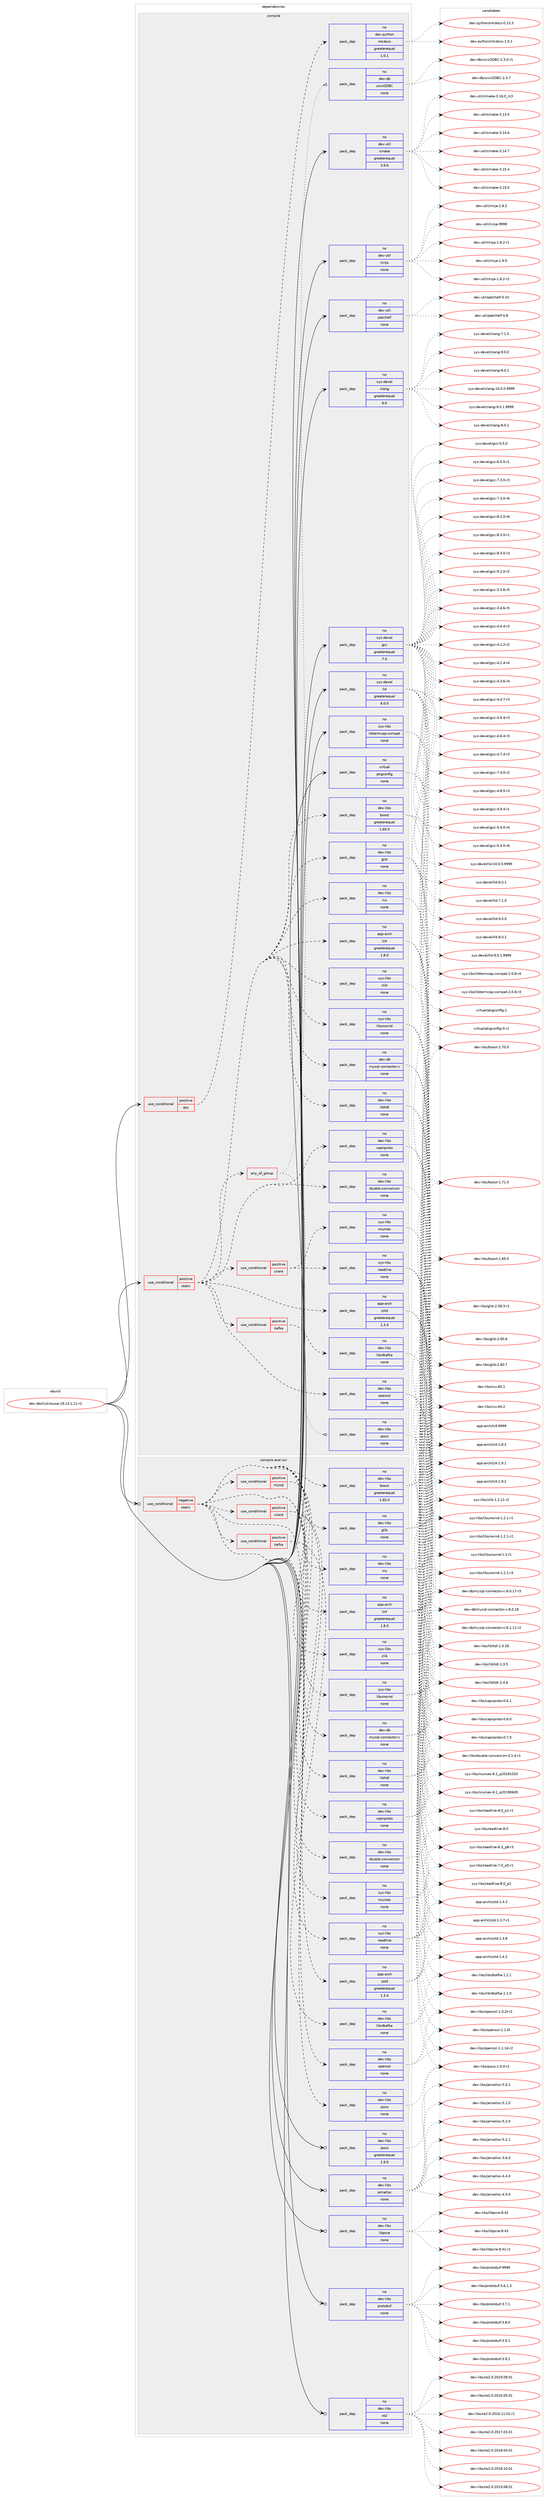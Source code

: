digraph prolog {

# *************
# Graph options
# *************

newrank=true;
concentrate=true;
compound=true;
graph [rankdir=LR,fontname=Helvetica,fontsize=10,ranksep=1.5];#, ranksep=2.5, nodesep=0.2];
edge  [arrowhead=vee];
node  [fontname=Helvetica,fontsize=10];

# **********
# The ebuild
# **********

subgraph cluster_leftcol {
color=gray;
rank=same;
label=<<i>ebuild</i>>;
id [label="dev-db/clickhouse-19.13.1.11-r2", color=red, width=4, href="../dev-db/clickhouse-19.13.1.11-r2.svg"];
}

# ****************
# The dependencies
# ****************

subgraph cluster_midcol {
color=gray;
label=<<i>dependencies</i>>;
subgraph cluster_compile {
fillcolor="#eeeeee";
style=filled;
label=<<i>compile</i>>;
subgraph cond122497 {
dependency517703 [label=<<TABLE BORDER="0" CELLBORDER="1" CELLSPACING="0" CELLPADDING="4"><TR><TD ROWSPAN="3" CELLPADDING="10">use_conditional</TD></TR><TR><TD>positive</TD></TR><TR><TD>doc</TD></TR></TABLE>>, shape=none, color=red];
subgraph pack385606 {
dependency517704 [label=<<TABLE BORDER="0" CELLBORDER="1" CELLSPACING="0" CELLPADDING="4" WIDTH="220"><TR><TD ROWSPAN="6" CELLPADDING="30">pack_dep</TD></TR><TR><TD WIDTH="110">no</TD></TR><TR><TD>dev-python</TD></TR><TR><TD>mkdocs</TD></TR><TR><TD>greaterequal</TD></TR><TR><TD>1.0.1</TD></TR></TABLE>>, shape=none, color=blue];
}
dependency517703:e -> dependency517704:w [weight=20,style="dashed",arrowhead="vee"];
}
id:e -> dependency517703:w [weight=20,style="solid",arrowhead="vee"];
subgraph cond122498 {
dependency517705 [label=<<TABLE BORDER="0" CELLBORDER="1" CELLSPACING="0" CELLPADDING="4"><TR><TD ROWSPAN="3" CELLPADDING="10">use_conditional</TD></TR><TR><TD>positive</TD></TR><TR><TD>static</TD></TR></TABLE>>, shape=none, color=red];
subgraph pack385607 {
dependency517706 [label=<<TABLE BORDER="0" CELLBORDER="1" CELLSPACING="0" CELLPADDING="4" WIDTH="220"><TR><TD ROWSPAN="6" CELLPADDING="30">pack_dep</TD></TR><TR><TD WIDTH="110">no</TD></TR><TR><TD>app-arch</TD></TR><TR><TD>lz4</TD></TR><TR><TD>greaterequal</TD></TR><TR><TD>1.8.0</TD></TR></TABLE>>, shape=none, color=blue];
}
dependency517705:e -> dependency517706:w [weight=20,style="dashed",arrowhead="vee"];
subgraph pack385608 {
dependency517707 [label=<<TABLE BORDER="0" CELLBORDER="1" CELLSPACING="0" CELLPADDING="4" WIDTH="220"><TR><TD ROWSPAN="6" CELLPADDING="30">pack_dep</TD></TR><TR><TD WIDTH="110">no</TD></TR><TR><TD>app-arch</TD></TR><TR><TD>zstd</TD></TR><TR><TD>greaterequal</TD></TR><TR><TD>1.3.4</TD></TR></TABLE>>, shape=none, color=blue];
}
dependency517705:e -> dependency517707:w [weight=20,style="dashed",arrowhead="vee"];
subgraph cond122499 {
dependency517708 [label=<<TABLE BORDER="0" CELLBORDER="1" CELLSPACING="0" CELLPADDING="4"><TR><TD ROWSPAN="3" CELLPADDING="10">use_conditional</TD></TR><TR><TD>positive</TD></TR><TR><TD>client</TD></TR></TABLE>>, shape=none, color=red];
subgraph pack385609 {
dependency517709 [label=<<TABLE BORDER="0" CELLBORDER="1" CELLSPACING="0" CELLPADDING="4" WIDTH="220"><TR><TD ROWSPAN="6" CELLPADDING="30">pack_dep</TD></TR><TR><TD WIDTH="110">no</TD></TR><TR><TD>sys-libs</TD></TR><TR><TD>ncurses</TD></TR><TR><TD>none</TD></TR><TR><TD></TD></TR></TABLE>>, shape=none, color=blue];
}
dependency517708:e -> dependency517709:w [weight=20,style="dashed",arrowhead="vee"];
subgraph pack385610 {
dependency517710 [label=<<TABLE BORDER="0" CELLBORDER="1" CELLSPACING="0" CELLPADDING="4" WIDTH="220"><TR><TD ROWSPAN="6" CELLPADDING="30">pack_dep</TD></TR><TR><TD WIDTH="110">no</TD></TR><TR><TD>sys-libs</TD></TR><TR><TD>readline</TD></TR><TR><TD>none</TD></TR><TR><TD></TD></TR></TABLE>>, shape=none, color=blue];
}
dependency517708:e -> dependency517710:w [weight=20,style="dashed",arrowhead="vee"];
}
dependency517705:e -> dependency517708:w [weight=20,style="dashed",arrowhead="vee"];
subgraph pack385611 {
dependency517711 [label=<<TABLE BORDER="0" CELLBORDER="1" CELLSPACING="0" CELLPADDING="4" WIDTH="220"><TR><TD ROWSPAN="6" CELLPADDING="30">pack_dep</TD></TR><TR><TD WIDTH="110">no</TD></TR><TR><TD>dev-libs</TD></TR><TR><TD>double-conversion</TD></TR><TR><TD>none</TD></TR><TR><TD></TD></TR></TABLE>>, shape=none, color=blue];
}
dependency517705:e -> dependency517711:w [weight=20,style="dashed",arrowhead="vee"];
subgraph pack385612 {
dependency517712 [label=<<TABLE BORDER="0" CELLBORDER="1" CELLSPACING="0" CELLPADDING="4" WIDTH="220"><TR><TD ROWSPAN="6" CELLPADDING="30">pack_dep</TD></TR><TR><TD WIDTH="110">no</TD></TR><TR><TD>dev-libs</TD></TR><TR><TD>capnproto</TD></TR><TR><TD>none</TD></TR><TR><TD></TD></TR></TABLE>>, shape=none, color=blue];
}
dependency517705:e -> dependency517712:w [weight=20,style="dashed",arrowhead="vee"];
subgraph pack385613 {
dependency517713 [label=<<TABLE BORDER="0" CELLBORDER="1" CELLSPACING="0" CELLPADDING="4" WIDTH="220"><TR><TD ROWSPAN="6" CELLPADDING="30">pack_dep</TD></TR><TR><TD WIDTH="110">no</TD></TR><TR><TD>dev-libs</TD></TR><TR><TD>libltdl</TD></TR><TR><TD>none</TD></TR><TR><TD></TD></TR></TABLE>>, shape=none, color=blue];
}
dependency517705:e -> dependency517713:w [weight=20,style="dashed",arrowhead="vee"];
subgraph pack385614 {
dependency517714 [label=<<TABLE BORDER="0" CELLBORDER="1" CELLSPACING="0" CELLPADDING="4" WIDTH="220"><TR><TD ROWSPAN="6" CELLPADDING="30">pack_dep</TD></TR><TR><TD WIDTH="110">no</TD></TR><TR><TD>sys-libs</TD></TR><TR><TD>libunwind</TD></TR><TR><TD>none</TD></TR><TR><TD></TD></TR></TABLE>>, shape=none, color=blue];
}
dependency517705:e -> dependency517714:w [weight=20,style="dashed",arrowhead="vee"];
subgraph pack385615 {
dependency517715 [label=<<TABLE BORDER="0" CELLBORDER="1" CELLSPACING="0" CELLPADDING="4" WIDTH="220"><TR><TD ROWSPAN="6" CELLPADDING="30">pack_dep</TD></TR><TR><TD WIDTH="110">no</TD></TR><TR><TD>sys-libs</TD></TR><TR><TD>zlib</TD></TR><TR><TD>none</TD></TR><TR><TD></TD></TR></TABLE>>, shape=none, color=blue];
}
dependency517705:e -> dependency517715:w [weight=20,style="dashed",arrowhead="vee"];
subgraph any9272 {
dependency517716 [label=<<TABLE BORDER="0" CELLBORDER="1" CELLSPACING="0" CELLPADDING="4"><TR><TD CELLPADDING="10">any_of_group</TD></TR></TABLE>>, shape=none, color=red];subgraph pack385616 {
dependency517717 [label=<<TABLE BORDER="0" CELLBORDER="1" CELLSPACING="0" CELLPADDING="4" WIDTH="220"><TR><TD ROWSPAN="6" CELLPADDING="30">pack_dep</TD></TR><TR><TD WIDTH="110">no</TD></TR><TR><TD>dev-db</TD></TR><TR><TD>unixODBC</TD></TR><TR><TD>none</TD></TR><TR><TD></TD></TR></TABLE>>, shape=none, color=blue];
}
dependency517716:e -> dependency517717:w [weight=20,style="dotted",arrowhead="oinv"];
subgraph pack385617 {
dependency517718 [label=<<TABLE BORDER="0" CELLBORDER="1" CELLSPACING="0" CELLPADDING="4" WIDTH="220"><TR><TD ROWSPAN="6" CELLPADDING="30">pack_dep</TD></TR><TR><TD WIDTH="110">no</TD></TR><TR><TD>dev-libs</TD></TR><TR><TD>poco</TD></TR><TR><TD>none</TD></TR><TR><TD></TD></TR></TABLE>>, shape=none, color=blue];
}
dependency517716:e -> dependency517718:w [weight=20,style="dotted",arrowhead="oinv"];
}
dependency517705:e -> dependency517716:w [weight=20,style="dashed",arrowhead="vee"];
subgraph pack385618 {
dependency517719 [label=<<TABLE BORDER="0" CELLBORDER="1" CELLSPACING="0" CELLPADDING="4" WIDTH="220"><TR><TD ROWSPAN="6" CELLPADDING="30">pack_dep</TD></TR><TR><TD WIDTH="110">no</TD></TR><TR><TD>dev-libs</TD></TR><TR><TD>icu</TD></TR><TR><TD>none</TD></TR><TR><TD></TD></TR></TABLE>>, shape=none, color=blue];
}
dependency517705:e -> dependency517719:w [weight=20,style="dashed",arrowhead="vee"];
subgraph pack385619 {
dependency517720 [label=<<TABLE BORDER="0" CELLBORDER="1" CELLSPACING="0" CELLPADDING="4" WIDTH="220"><TR><TD ROWSPAN="6" CELLPADDING="30">pack_dep</TD></TR><TR><TD WIDTH="110">no</TD></TR><TR><TD>dev-libs</TD></TR><TR><TD>glib</TD></TR><TR><TD>none</TD></TR><TR><TD></TD></TR></TABLE>>, shape=none, color=blue];
}
dependency517705:e -> dependency517720:w [weight=20,style="dashed",arrowhead="vee"];
subgraph pack385620 {
dependency517721 [label=<<TABLE BORDER="0" CELLBORDER="1" CELLSPACING="0" CELLPADDING="4" WIDTH="220"><TR><TD ROWSPAN="6" CELLPADDING="30">pack_dep</TD></TR><TR><TD WIDTH="110">no</TD></TR><TR><TD>dev-libs</TD></TR><TR><TD>boost</TD></TR><TR><TD>greaterequal</TD></TR><TR><TD>1.65.0</TD></TR></TABLE>>, shape=none, color=blue];
}
dependency517705:e -> dependency517721:w [weight=20,style="dashed",arrowhead="vee"];
subgraph pack385621 {
dependency517722 [label=<<TABLE BORDER="0" CELLBORDER="1" CELLSPACING="0" CELLPADDING="4" WIDTH="220"><TR><TD ROWSPAN="6" CELLPADDING="30">pack_dep</TD></TR><TR><TD WIDTH="110">no</TD></TR><TR><TD>dev-libs</TD></TR><TR><TD>openssl</TD></TR><TR><TD>none</TD></TR><TR><TD></TD></TR></TABLE>>, shape=none, color=blue];
}
dependency517705:e -> dependency517722:w [weight=20,style="dashed",arrowhead="vee"];
subgraph pack385622 {
dependency517723 [label=<<TABLE BORDER="0" CELLBORDER="1" CELLSPACING="0" CELLPADDING="4" WIDTH="220"><TR><TD ROWSPAN="6" CELLPADDING="30">pack_dep</TD></TR><TR><TD WIDTH="110">no</TD></TR><TR><TD>dev-db</TD></TR><TR><TD>mysql-connector-c</TD></TR><TR><TD>none</TD></TR><TR><TD></TD></TR></TABLE>>, shape=none, color=blue];
}
dependency517705:e -> dependency517723:w [weight=20,style="dashed",arrowhead="vee"];
subgraph cond122500 {
dependency517724 [label=<<TABLE BORDER="0" CELLBORDER="1" CELLSPACING="0" CELLPADDING="4"><TR><TD ROWSPAN="3" CELLPADDING="10">use_conditional</TD></TR><TR><TD>positive</TD></TR><TR><TD>kafka</TD></TR></TABLE>>, shape=none, color=red];
subgraph pack385623 {
dependency517725 [label=<<TABLE BORDER="0" CELLBORDER="1" CELLSPACING="0" CELLPADDING="4" WIDTH="220"><TR><TD ROWSPAN="6" CELLPADDING="30">pack_dep</TD></TR><TR><TD WIDTH="110">no</TD></TR><TR><TD>dev-libs</TD></TR><TR><TD>librdkafka</TD></TR><TR><TD>none</TD></TR><TR><TD></TD></TR></TABLE>>, shape=none, color=blue];
}
dependency517724:e -> dependency517725:w [weight=20,style="dashed",arrowhead="vee"];
}
dependency517705:e -> dependency517724:w [weight=20,style="dashed",arrowhead="vee"];
}
id:e -> dependency517705:w [weight=20,style="solid",arrowhead="vee"];
subgraph pack385624 {
dependency517726 [label=<<TABLE BORDER="0" CELLBORDER="1" CELLSPACING="0" CELLPADDING="4" WIDTH="220"><TR><TD ROWSPAN="6" CELLPADDING="30">pack_dep</TD></TR><TR><TD WIDTH="110">no</TD></TR><TR><TD>dev-util</TD></TR><TR><TD>cmake</TD></TR><TR><TD>greaterequal</TD></TR><TR><TD>3.9.6</TD></TR></TABLE>>, shape=none, color=blue];
}
id:e -> dependency517726:w [weight=20,style="solid",arrowhead="vee"];
subgraph pack385625 {
dependency517727 [label=<<TABLE BORDER="0" CELLBORDER="1" CELLSPACING="0" CELLPADDING="4" WIDTH="220"><TR><TD ROWSPAN="6" CELLPADDING="30">pack_dep</TD></TR><TR><TD WIDTH="110">no</TD></TR><TR><TD>dev-util</TD></TR><TR><TD>ninja</TD></TR><TR><TD>none</TD></TR><TR><TD></TD></TR></TABLE>>, shape=none, color=blue];
}
id:e -> dependency517727:w [weight=20,style="solid",arrowhead="vee"];
subgraph pack385626 {
dependency517728 [label=<<TABLE BORDER="0" CELLBORDER="1" CELLSPACING="0" CELLPADDING="4" WIDTH="220"><TR><TD ROWSPAN="6" CELLPADDING="30">pack_dep</TD></TR><TR><TD WIDTH="110">no</TD></TR><TR><TD>dev-util</TD></TR><TR><TD>patchelf</TD></TR><TR><TD>none</TD></TR><TR><TD></TD></TR></TABLE>>, shape=none, color=blue];
}
id:e -> dependency517728:w [weight=20,style="solid",arrowhead="vee"];
subgraph pack385627 {
dependency517729 [label=<<TABLE BORDER="0" CELLBORDER="1" CELLSPACING="0" CELLPADDING="4" WIDTH="220"><TR><TD ROWSPAN="6" CELLPADDING="30">pack_dep</TD></TR><TR><TD WIDTH="110">no</TD></TR><TR><TD>sys-devel</TD></TR><TR><TD>clang</TD></TR><TR><TD>greaterequal</TD></TR><TR><TD>6.0</TD></TR></TABLE>>, shape=none, color=blue];
}
id:e -> dependency517729:w [weight=20,style="solid",arrowhead="vee"];
subgraph pack385628 {
dependency517730 [label=<<TABLE BORDER="0" CELLBORDER="1" CELLSPACING="0" CELLPADDING="4" WIDTH="220"><TR><TD ROWSPAN="6" CELLPADDING="30">pack_dep</TD></TR><TR><TD WIDTH="110">no</TD></TR><TR><TD>sys-devel</TD></TR><TR><TD>gcc</TD></TR><TR><TD>greaterequal</TD></TR><TR><TD>7.0</TD></TR></TABLE>>, shape=none, color=blue];
}
id:e -> dependency517730:w [weight=20,style="solid",arrowhead="vee"];
subgraph pack385629 {
dependency517731 [label=<<TABLE BORDER="0" CELLBORDER="1" CELLSPACING="0" CELLPADDING="4" WIDTH="220"><TR><TD ROWSPAN="6" CELLPADDING="30">pack_dep</TD></TR><TR><TD WIDTH="110">no</TD></TR><TR><TD>sys-devel</TD></TR><TR><TD>lld</TD></TR><TR><TD>greaterequal</TD></TR><TR><TD>6.0.0</TD></TR></TABLE>>, shape=none, color=blue];
}
id:e -> dependency517731:w [weight=20,style="solid",arrowhead="vee"];
subgraph pack385630 {
dependency517732 [label=<<TABLE BORDER="0" CELLBORDER="1" CELLSPACING="0" CELLPADDING="4" WIDTH="220"><TR><TD ROWSPAN="6" CELLPADDING="30">pack_dep</TD></TR><TR><TD WIDTH="110">no</TD></TR><TR><TD>sys-libs</TD></TR><TR><TD>libtermcap-compat</TD></TR><TR><TD>none</TD></TR><TR><TD></TD></TR></TABLE>>, shape=none, color=blue];
}
id:e -> dependency517732:w [weight=20,style="solid",arrowhead="vee"];
subgraph pack385631 {
dependency517733 [label=<<TABLE BORDER="0" CELLBORDER="1" CELLSPACING="0" CELLPADDING="4" WIDTH="220"><TR><TD ROWSPAN="6" CELLPADDING="30">pack_dep</TD></TR><TR><TD WIDTH="110">no</TD></TR><TR><TD>virtual</TD></TR><TR><TD>pkgconfig</TD></TR><TR><TD>none</TD></TR><TR><TD></TD></TR></TABLE>>, shape=none, color=blue];
}
id:e -> dependency517733:w [weight=20,style="solid",arrowhead="vee"];
}
subgraph cluster_compileandrun {
fillcolor="#eeeeee";
style=filled;
label=<<i>compile and run</i>>;
subgraph cond122501 {
dependency517734 [label=<<TABLE BORDER="0" CELLBORDER="1" CELLSPACING="0" CELLPADDING="4"><TR><TD ROWSPAN="3" CELLPADDING="10">use_conditional</TD></TR><TR><TD>negative</TD></TR><TR><TD>static</TD></TR></TABLE>>, shape=none, color=red];
subgraph pack385632 {
dependency517735 [label=<<TABLE BORDER="0" CELLBORDER="1" CELLSPACING="0" CELLPADDING="4" WIDTH="220"><TR><TD ROWSPAN="6" CELLPADDING="30">pack_dep</TD></TR><TR><TD WIDTH="110">no</TD></TR><TR><TD>app-arch</TD></TR><TR><TD>lz4</TD></TR><TR><TD>greaterequal</TD></TR><TR><TD>1.8.0</TD></TR></TABLE>>, shape=none, color=blue];
}
dependency517734:e -> dependency517735:w [weight=20,style="dashed",arrowhead="vee"];
subgraph pack385633 {
dependency517736 [label=<<TABLE BORDER="0" CELLBORDER="1" CELLSPACING="0" CELLPADDING="4" WIDTH="220"><TR><TD ROWSPAN="6" CELLPADDING="30">pack_dep</TD></TR><TR><TD WIDTH="110">no</TD></TR><TR><TD>app-arch</TD></TR><TR><TD>zstd</TD></TR><TR><TD>greaterequal</TD></TR><TR><TD>1.3.4</TD></TR></TABLE>>, shape=none, color=blue];
}
dependency517734:e -> dependency517736:w [weight=20,style="dashed",arrowhead="vee"];
subgraph cond122502 {
dependency517737 [label=<<TABLE BORDER="0" CELLBORDER="1" CELLSPACING="0" CELLPADDING="4"><TR><TD ROWSPAN="3" CELLPADDING="10">use_conditional</TD></TR><TR><TD>positive</TD></TR><TR><TD>client</TD></TR></TABLE>>, shape=none, color=red];
subgraph pack385634 {
dependency517738 [label=<<TABLE BORDER="0" CELLBORDER="1" CELLSPACING="0" CELLPADDING="4" WIDTH="220"><TR><TD ROWSPAN="6" CELLPADDING="30">pack_dep</TD></TR><TR><TD WIDTH="110">no</TD></TR><TR><TD>sys-libs</TD></TR><TR><TD>ncurses</TD></TR><TR><TD>none</TD></TR><TR><TD></TD></TR></TABLE>>, shape=none, color=blue];
}
dependency517737:e -> dependency517738:w [weight=20,style="dashed",arrowhead="vee"];
subgraph pack385635 {
dependency517739 [label=<<TABLE BORDER="0" CELLBORDER="1" CELLSPACING="0" CELLPADDING="4" WIDTH="220"><TR><TD ROWSPAN="6" CELLPADDING="30">pack_dep</TD></TR><TR><TD WIDTH="110">no</TD></TR><TR><TD>sys-libs</TD></TR><TR><TD>readline</TD></TR><TR><TD>none</TD></TR><TR><TD></TD></TR></TABLE>>, shape=none, color=blue];
}
dependency517737:e -> dependency517739:w [weight=20,style="dashed",arrowhead="vee"];
}
dependency517734:e -> dependency517737:w [weight=20,style="dashed",arrowhead="vee"];
subgraph pack385636 {
dependency517740 [label=<<TABLE BORDER="0" CELLBORDER="1" CELLSPACING="0" CELLPADDING="4" WIDTH="220"><TR><TD ROWSPAN="6" CELLPADDING="30">pack_dep</TD></TR><TR><TD WIDTH="110">no</TD></TR><TR><TD>dev-libs</TD></TR><TR><TD>double-conversion</TD></TR><TR><TD>none</TD></TR><TR><TD></TD></TR></TABLE>>, shape=none, color=blue];
}
dependency517734:e -> dependency517740:w [weight=20,style="dashed",arrowhead="vee"];
subgraph pack385637 {
dependency517741 [label=<<TABLE BORDER="0" CELLBORDER="1" CELLSPACING="0" CELLPADDING="4" WIDTH="220"><TR><TD ROWSPAN="6" CELLPADDING="30">pack_dep</TD></TR><TR><TD WIDTH="110">no</TD></TR><TR><TD>dev-libs</TD></TR><TR><TD>capnproto</TD></TR><TR><TD>none</TD></TR><TR><TD></TD></TR></TABLE>>, shape=none, color=blue];
}
dependency517734:e -> dependency517741:w [weight=20,style="dashed",arrowhead="vee"];
subgraph pack385638 {
dependency517742 [label=<<TABLE BORDER="0" CELLBORDER="1" CELLSPACING="0" CELLPADDING="4" WIDTH="220"><TR><TD ROWSPAN="6" CELLPADDING="30">pack_dep</TD></TR><TR><TD WIDTH="110">no</TD></TR><TR><TD>dev-libs</TD></TR><TR><TD>libltdl</TD></TR><TR><TD>none</TD></TR><TR><TD></TD></TR></TABLE>>, shape=none, color=blue];
}
dependency517734:e -> dependency517742:w [weight=20,style="dashed",arrowhead="vee"];
subgraph pack385639 {
dependency517743 [label=<<TABLE BORDER="0" CELLBORDER="1" CELLSPACING="0" CELLPADDING="4" WIDTH="220"><TR><TD ROWSPAN="6" CELLPADDING="30">pack_dep</TD></TR><TR><TD WIDTH="110">no</TD></TR><TR><TD>sys-libs</TD></TR><TR><TD>libunwind</TD></TR><TR><TD>none</TD></TR><TR><TD></TD></TR></TABLE>>, shape=none, color=blue];
}
dependency517734:e -> dependency517743:w [weight=20,style="dashed",arrowhead="vee"];
subgraph pack385640 {
dependency517744 [label=<<TABLE BORDER="0" CELLBORDER="1" CELLSPACING="0" CELLPADDING="4" WIDTH="220"><TR><TD ROWSPAN="6" CELLPADDING="30">pack_dep</TD></TR><TR><TD WIDTH="110">no</TD></TR><TR><TD>sys-libs</TD></TR><TR><TD>zlib</TD></TR><TR><TD>none</TD></TR><TR><TD></TD></TR></TABLE>>, shape=none, color=blue];
}
dependency517734:e -> dependency517744:w [weight=20,style="dashed",arrowhead="vee"];
subgraph pack385641 {
dependency517745 [label=<<TABLE BORDER="0" CELLBORDER="1" CELLSPACING="0" CELLPADDING="4" WIDTH="220"><TR><TD ROWSPAN="6" CELLPADDING="30">pack_dep</TD></TR><TR><TD WIDTH="110">no</TD></TR><TR><TD>dev-libs</TD></TR><TR><TD>poco</TD></TR><TR><TD>none</TD></TR><TR><TD></TD></TR></TABLE>>, shape=none, color=blue];
}
dependency517734:e -> dependency517745:w [weight=20,style="dashed",arrowhead="vee"];
subgraph pack385642 {
dependency517746 [label=<<TABLE BORDER="0" CELLBORDER="1" CELLSPACING="0" CELLPADDING="4" WIDTH="220"><TR><TD ROWSPAN="6" CELLPADDING="30">pack_dep</TD></TR><TR><TD WIDTH="110">no</TD></TR><TR><TD>dev-libs</TD></TR><TR><TD>icu</TD></TR><TR><TD>none</TD></TR><TR><TD></TD></TR></TABLE>>, shape=none, color=blue];
}
dependency517734:e -> dependency517746:w [weight=20,style="dashed",arrowhead="vee"];
subgraph pack385643 {
dependency517747 [label=<<TABLE BORDER="0" CELLBORDER="1" CELLSPACING="0" CELLPADDING="4" WIDTH="220"><TR><TD ROWSPAN="6" CELLPADDING="30">pack_dep</TD></TR><TR><TD WIDTH="110">no</TD></TR><TR><TD>dev-libs</TD></TR><TR><TD>glib</TD></TR><TR><TD>none</TD></TR><TR><TD></TD></TR></TABLE>>, shape=none, color=blue];
}
dependency517734:e -> dependency517747:w [weight=20,style="dashed",arrowhead="vee"];
subgraph pack385644 {
dependency517748 [label=<<TABLE BORDER="0" CELLBORDER="1" CELLSPACING="0" CELLPADDING="4" WIDTH="220"><TR><TD ROWSPAN="6" CELLPADDING="30">pack_dep</TD></TR><TR><TD WIDTH="110">no</TD></TR><TR><TD>dev-libs</TD></TR><TR><TD>boost</TD></TR><TR><TD>greaterequal</TD></TR><TR><TD>1.65.0</TD></TR></TABLE>>, shape=none, color=blue];
}
dependency517734:e -> dependency517748:w [weight=20,style="dashed",arrowhead="vee"];
subgraph pack385645 {
dependency517749 [label=<<TABLE BORDER="0" CELLBORDER="1" CELLSPACING="0" CELLPADDING="4" WIDTH="220"><TR><TD ROWSPAN="6" CELLPADDING="30">pack_dep</TD></TR><TR><TD WIDTH="110">no</TD></TR><TR><TD>dev-libs</TD></TR><TR><TD>openssl</TD></TR><TR><TD>none</TD></TR><TR><TD></TD></TR></TABLE>>, shape=none, color=blue];
}
dependency517734:e -> dependency517749:w [weight=20,style="dashed",arrowhead="vee"];
subgraph cond122503 {
dependency517750 [label=<<TABLE BORDER="0" CELLBORDER="1" CELLSPACING="0" CELLPADDING="4"><TR><TD ROWSPAN="3" CELLPADDING="10">use_conditional</TD></TR><TR><TD>positive</TD></TR><TR><TD>kafka</TD></TR></TABLE>>, shape=none, color=red];
subgraph pack385646 {
dependency517751 [label=<<TABLE BORDER="0" CELLBORDER="1" CELLSPACING="0" CELLPADDING="4" WIDTH="220"><TR><TD ROWSPAN="6" CELLPADDING="30">pack_dep</TD></TR><TR><TD WIDTH="110">no</TD></TR><TR><TD>dev-libs</TD></TR><TR><TD>librdkafka</TD></TR><TR><TD>none</TD></TR><TR><TD></TD></TR></TABLE>>, shape=none, color=blue];
}
dependency517750:e -> dependency517751:w [weight=20,style="dashed",arrowhead="vee"];
}
dependency517734:e -> dependency517750:w [weight=20,style="dashed",arrowhead="vee"];
subgraph cond122504 {
dependency517752 [label=<<TABLE BORDER="0" CELLBORDER="1" CELLSPACING="0" CELLPADDING="4"><TR><TD ROWSPAN="3" CELLPADDING="10">use_conditional</TD></TR><TR><TD>positive</TD></TR><TR><TD>mysql</TD></TR></TABLE>>, shape=none, color=red];
subgraph pack385647 {
dependency517753 [label=<<TABLE BORDER="0" CELLBORDER="1" CELLSPACING="0" CELLPADDING="4" WIDTH="220"><TR><TD ROWSPAN="6" CELLPADDING="30">pack_dep</TD></TR><TR><TD WIDTH="110">no</TD></TR><TR><TD>dev-db</TD></TR><TR><TD>mysql-connector-c</TD></TR><TR><TD>none</TD></TR><TR><TD></TD></TR></TABLE>>, shape=none, color=blue];
}
dependency517752:e -> dependency517753:w [weight=20,style="dashed",arrowhead="vee"];
}
dependency517734:e -> dependency517752:w [weight=20,style="dashed",arrowhead="vee"];
}
id:e -> dependency517734:w [weight=20,style="solid",arrowhead="odotvee"];
subgraph pack385648 {
dependency517754 [label=<<TABLE BORDER="0" CELLBORDER="1" CELLSPACING="0" CELLPADDING="4" WIDTH="220"><TR><TD ROWSPAN="6" CELLPADDING="30">pack_dep</TD></TR><TR><TD WIDTH="110">no</TD></TR><TR><TD>dev-libs</TD></TR><TR><TD>jemalloc</TD></TR><TR><TD>none</TD></TR><TR><TD></TD></TR></TABLE>>, shape=none, color=blue];
}
id:e -> dependency517754:w [weight=20,style="solid",arrowhead="odotvee"];
subgraph pack385649 {
dependency517755 [label=<<TABLE BORDER="0" CELLBORDER="1" CELLSPACING="0" CELLPADDING="4" WIDTH="220"><TR><TD ROWSPAN="6" CELLPADDING="30">pack_dep</TD></TR><TR><TD WIDTH="110">no</TD></TR><TR><TD>dev-libs</TD></TR><TR><TD>libpcre</TD></TR><TR><TD>none</TD></TR><TR><TD></TD></TR></TABLE>>, shape=none, color=blue];
}
id:e -> dependency517755:w [weight=20,style="solid",arrowhead="odotvee"];
subgraph pack385650 {
dependency517756 [label=<<TABLE BORDER="0" CELLBORDER="1" CELLSPACING="0" CELLPADDING="4" WIDTH="220"><TR><TD ROWSPAN="6" CELLPADDING="30">pack_dep</TD></TR><TR><TD WIDTH="110">no</TD></TR><TR><TD>dev-libs</TD></TR><TR><TD>poco</TD></TR><TR><TD>greaterequal</TD></TR><TR><TD>1.9.0</TD></TR></TABLE>>, shape=none, color=blue];
}
id:e -> dependency517756:w [weight=20,style="solid",arrowhead="odotvee"];
subgraph pack385651 {
dependency517757 [label=<<TABLE BORDER="0" CELLBORDER="1" CELLSPACING="0" CELLPADDING="4" WIDTH="220"><TR><TD ROWSPAN="6" CELLPADDING="30">pack_dep</TD></TR><TR><TD WIDTH="110">no</TD></TR><TR><TD>dev-libs</TD></TR><TR><TD>protobuf</TD></TR><TR><TD>none</TD></TR><TR><TD></TD></TR></TABLE>>, shape=none, color=blue];
}
id:e -> dependency517757:w [weight=20,style="solid",arrowhead="odotvee"];
subgraph pack385652 {
dependency517758 [label=<<TABLE BORDER="0" CELLBORDER="1" CELLSPACING="0" CELLPADDING="4" WIDTH="220"><TR><TD ROWSPAN="6" CELLPADDING="30">pack_dep</TD></TR><TR><TD WIDTH="110">no</TD></TR><TR><TD>dev-libs</TD></TR><TR><TD>re2</TD></TR><TR><TD>none</TD></TR><TR><TD></TD></TR></TABLE>>, shape=none, color=blue];
}
id:e -> dependency517758:w [weight=20,style="solid",arrowhead="odotvee"];
}
subgraph cluster_run {
fillcolor="#eeeeee";
style=filled;
label=<<i>run</i>>;
}
}

# **************
# The candidates
# **************

subgraph cluster_choices {
rank=same;
color=gray;
label=<<i>candidates</i>>;

subgraph choice385606 {
color=black;
nodesep=1;
choice10010111845112121116104111110471091071001119911545484649534651 [label="dev-python/mkdocs-0.15.3", color=red, width=4,href="../dev-python/mkdocs-0.15.3.svg"];
choice100101118451121211161041111104710910710011199115454946484649 [label="dev-python/mkdocs-1.0.1", color=red, width=4,href="../dev-python/mkdocs-1.0.1.svg"];
dependency517704:e -> choice10010111845112121116104111110471091071001119911545484649534651:w [style=dotted,weight="100"];
dependency517704:e -> choice100101118451121211161041111104710910710011199115454946484649:w [style=dotted,weight="100"];
}
subgraph choice385607 {
color=black;
nodesep=1;
choice971121124597114991044710812252454946564651 [label="app-arch/lz4-1.8.3", color=red, width=4,href="../app-arch/lz4-1.8.3.svg"];
choice971121124597114991044710812252454946574649 [label="app-arch/lz4-1.9.1", color=red, width=4,href="../app-arch/lz4-1.9.1.svg"];
choice971121124597114991044710812252454946574650 [label="app-arch/lz4-1.9.2", color=red, width=4,href="../app-arch/lz4-1.9.2.svg"];
choice9711211245971149910447108122524557575757 [label="app-arch/lz4-9999", color=red, width=4,href="../app-arch/lz4-9999.svg"];
dependency517706:e -> choice971121124597114991044710812252454946564651:w [style=dotted,weight="100"];
dependency517706:e -> choice971121124597114991044710812252454946574649:w [style=dotted,weight="100"];
dependency517706:e -> choice971121124597114991044710812252454946574650:w [style=dotted,weight="100"];
dependency517706:e -> choice9711211245971149910447108122524557575757:w [style=dotted,weight="100"];
}
subgraph choice385608 {
color=black;
nodesep=1;
choice97112112459711499104471221151161004549465146554511449 [label="app-arch/zstd-1.3.7-r1", color=red, width=4,href="../app-arch/zstd-1.3.7-r1.svg"];
choice9711211245971149910447122115116100454946514656 [label="app-arch/zstd-1.3.8", color=red, width=4,href="../app-arch/zstd-1.3.8.svg"];
choice9711211245971149910447122115116100454946524650 [label="app-arch/zstd-1.4.2", color=red, width=4,href="../app-arch/zstd-1.4.2.svg"];
choice9711211245971149910447122115116100454946524651 [label="app-arch/zstd-1.4.3", color=red, width=4,href="../app-arch/zstd-1.4.3.svg"];
dependency517707:e -> choice97112112459711499104471221151161004549465146554511449:w [style=dotted,weight="100"];
dependency517707:e -> choice9711211245971149910447122115116100454946514656:w [style=dotted,weight="100"];
dependency517707:e -> choice9711211245971149910447122115116100454946524650:w [style=dotted,weight="100"];
dependency517707:e -> choice9711211245971149910447122115116100454946524651:w [style=dotted,weight="100"];
}
subgraph choice385609 {
color=black;
nodesep=1;
choice1151211154510810598115471109911711411510111545544649951125048495649485048 [label="sys-libs/ncurses-6.1_p20181020", color=red, width=4,href="../sys-libs/ncurses-6.1_p20181020.svg"];
choice1151211154510810598115471109911711411510111545544649951125048495748544857 [label="sys-libs/ncurses-6.1_p20190609", color=red, width=4,href="../sys-libs/ncurses-6.1_p20190609.svg"];
dependency517709:e -> choice1151211154510810598115471109911711411510111545544649951125048495649485048:w [style=dotted,weight="100"];
dependency517709:e -> choice1151211154510810598115471109911711411510111545544649951125048495748544857:w [style=dotted,weight="100"];
}
subgraph choice385610 {
color=black;
nodesep=1;
choice115121115451081059811547114101971001081051101014554465195112564511451 [label="sys-libs/readline-6.3_p8-r3", color=red, width=4,href="../sys-libs/readline-6.3_p8-r3.svg"];
choice115121115451081059811547114101971001081051101014555464895112534511449 [label="sys-libs/readline-7.0_p5-r1", color=red, width=4,href="../sys-libs/readline-7.0_p5-r1.svg"];
choice1151211154510810598115471141019710010810511010145564648 [label="sys-libs/readline-8.0", color=red, width=4,href="../sys-libs/readline-8.0.svg"];
choice11512111545108105981154711410197100108105110101455646489511249 [label="sys-libs/readline-8.0_p1", color=red, width=4,href="../sys-libs/readline-8.0_p1.svg"];
choice115121115451081059811547114101971001081051101014556464895112494511449 [label="sys-libs/readline-8.0_p1-r1", color=red, width=4,href="../sys-libs/readline-8.0_p1-r1.svg"];
dependency517710:e -> choice115121115451081059811547114101971001081051101014554465195112564511451:w [style=dotted,weight="100"];
dependency517710:e -> choice115121115451081059811547114101971001081051101014555464895112534511449:w [style=dotted,weight="100"];
dependency517710:e -> choice1151211154510810598115471141019710010810511010145564648:w [style=dotted,weight="100"];
dependency517710:e -> choice11512111545108105981154711410197100108105110101455646489511249:w [style=dotted,weight="100"];
dependency517710:e -> choice115121115451081059811547114101971001081051101014556464895112494511449:w [style=dotted,weight="100"];
}
subgraph choice385611 {
color=black;
nodesep=1;
choice1001011184510810598115471001111179810810145991111101181011141151051111104551464946524511449 [label="dev-libs/double-conversion-3.1.4-r1", color=red, width=4,href="../dev-libs/double-conversion-3.1.4-r1.svg"];
dependency517711:e -> choice1001011184510810598115471001111179810810145991111101181011141151051111104551464946524511449:w [style=dotted,weight="100"];
}
subgraph choice385612 {
color=black;
nodesep=1;
choice1001011184510810598115479997112110112114111116111454846544648 [label="dev-libs/capnproto-0.6.0", color=red, width=4,href="../dev-libs/capnproto-0.6.0.svg"];
choice1001011184510810598115479997112110112114111116111454846544649 [label="dev-libs/capnproto-0.6.1", color=red, width=4,href="../dev-libs/capnproto-0.6.1.svg"];
choice1001011184510810598115479997112110112114111116111454846554648 [label="dev-libs/capnproto-0.7.0", color=red, width=4,href="../dev-libs/capnproto-0.7.0.svg"];
dependency517712:e -> choice1001011184510810598115479997112110112114111116111454846544648:w [style=dotted,weight="100"];
dependency517712:e -> choice1001011184510810598115479997112110112114111116111454846544649:w [style=dotted,weight="100"];
dependency517712:e -> choice1001011184510810598115479997112110112114111116111454846554648:w [style=dotted,weight="100"];
}
subgraph choice385613 {
color=black;
nodesep=1;
choice10010111845108105981154710810598108116100108454946514653 [label="dev-libs/libltdl-1.3.5", color=red, width=4,href="../dev-libs/libltdl-1.3.5.svg"];
choice1001011184510810598115471081059810811610010845494653465054 [label="dev-libs/libltdl-1.5.26", color=red, width=4,href="../dev-libs/libltdl-1.5.26.svg"];
choice10010111845108105981154710810598108116100108455046524654 [label="dev-libs/libltdl-2.4.6", color=red, width=4,href="../dev-libs/libltdl-2.4.6.svg"];
dependency517713:e -> choice10010111845108105981154710810598108116100108454946514653:w [style=dotted,weight="100"];
dependency517713:e -> choice1001011184510810598115471081059810811610010845494653465054:w [style=dotted,weight="100"];
dependency517713:e -> choice10010111845108105981154710810598108116100108455046524654:w [style=dotted,weight="100"];
}
subgraph choice385614 {
color=black;
nodesep=1;
choice11512111545108105981154710810598117110119105110100454946494511449 [label="sys-libs/libunwind-1.1-r1", color=red, width=4,href="../sys-libs/libunwind-1.1-r1.svg"];
choice115121115451081059811547108105981171101191051101004549465046494511449 [label="sys-libs/libunwind-1.2.1-r1", color=red, width=4,href="../sys-libs/libunwind-1.2.1-r1.svg"];
choice115121115451081059811547108105981171101191051101004549465046494511450 [label="sys-libs/libunwind-1.2.1-r2", color=red, width=4,href="../sys-libs/libunwind-1.2.1-r2.svg"];
choice115121115451081059811547108105981171101191051101004549465046494511451 [label="sys-libs/libunwind-1.2.1-r3", color=red, width=4,href="../sys-libs/libunwind-1.2.1-r3.svg"];
dependency517714:e -> choice11512111545108105981154710810598117110119105110100454946494511449:w [style=dotted,weight="100"];
dependency517714:e -> choice115121115451081059811547108105981171101191051101004549465046494511449:w [style=dotted,weight="100"];
dependency517714:e -> choice115121115451081059811547108105981171101191051101004549465046494511450:w [style=dotted,weight="100"];
dependency517714:e -> choice115121115451081059811547108105981171101191051101004549465046494511451:w [style=dotted,weight="100"];
}
subgraph choice385615 {
color=black;
nodesep=1;
choice11512111545108105981154712210810598454946504649494511450 [label="sys-libs/zlib-1.2.11-r2", color=red, width=4,href="../sys-libs/zlib-1.2.11-r2.svg"];
dependency517715:e -> choice11512111545108105981154712210810598454946504649494511450:w [style=dotted,weight="100"];
}
subgraph choice385616 {
color=black;
nodesep=1;
choice100101118451009847117110105120796866674550465146534511449 [label="dev-db/unixODBC-2.3.5-r1", color=red, width=4,href="../dev-db/unixODBC-2.3.5-r1.svg"];
choice10010111845100984711711010512079686667455046514655 [label="dev-db/unixODBC-2.3.7", color=red, width=4,href="../dev-db/unixODBC-2.3.7.svg"];
dependency517717:e -> choice100101118451009847117110105120796866674550465146534511449:w [style=dotted,weight="100"];
dependency517717:e -> choice10010111845100984711711010512079686667455046514655:w [style=dotted,weight="100"];
}
subgraph choice385617 {
color=black;
nodesep=1;
choice100101118451081059811547112111991114549465746484511450 [label="dev-libs/poco-1.9.0-r2", color=red, width=4,href="../dev-libs/poco-1.9.0-r2.svg"];
dependency517718:e -> choice100101118451081059811547112111991114549465746484511450:w [style=dotted,weight="100"];
}
subgraph choice385618 {
color=black;
nodesep=1;
choice100101118451081059811547105991174554524650 [label="dev-libs/icu-64.2", color=red, width=4,href="../dev-libs/icu-64.2.svg"];
choice100101118451081059811547105991174554534649 [label="dev-libs/icu-65.1", color=red, width=4,href="../dev-libs/icu-65.1.svg"];
dependency517719:e -> choice100101118451081059811547105991174554524650:w [style=dotted,weight="100"];
dependency517719:e -> choice100101118451081059811547105991174554534649:w [style=dotted,weight="100"];
}
subgraph choice385619 {
color=black;
nodesep=1;
choice10010111845108105981154710310810598455046535646514511449 [label="dev-libs/glib-2.58.3-r1", color=red, width=4,href="../dev-libs/glib-2.58.3-r1.svg"];
choice1001011184510810598115471031081059845504654484654 [label="dev-libs/glib-2.60.6", color=red, width=4,href="../dev-libs/glib-2.60.6.svg"];
choice1001011184510810598115471031081059845504654484655 [label="dev-libs/glib-2.60.7", color=red, width=4,href="../dev-libs/glib-2.60.7.svg"];
dependency517720:e -> choice10010111845108105981154710310810598455046535646514511449:w [style=dotted,weight="100"];
dependency517720:e -> choice1001011184510810598115471031081059845504654484654:w [style=dotted,weight="100"];
dependency517720:e -> choice1001011184510810598115471031081059845504654484655:w [style=dotted,weight="100"];
}
subgraph choice385620 {
color=black;
nodesep=1;
choice1001011184510810598115479811111111511645494654534648 [label="dev-libs/boost-1.65.0", color=red, width=4,href="../dev-libs/boost-1.65.0.svg"];
choice1001011184510810598115479811111111511645494655484648 [label="dev-libs/boost-1.70.0", color=red, width=4,href="../dev-libs/boost-1.70.0.svg"];
choice1001011184510810598115479811111111511645494655494648 [label="dev-libs/boost-1.71.0", color=red, width=4,href="../dev-libs/boost-1.71.0.svg"];
dependency517721:e -> choice1001011184510810598115479811111111511645494654534648:w [style=dotted,weight="100"];
dependency517721:e -> choice1001011184510810598115479811111111511645494655484648:w [style=dotted,weight="100"];
dependency517721:e -> choice1001011184510810598115479811111111511645494655494648:w [style=dotted,weight="100"];
}
subgraph choice385621 {
color=black;
nodesep=1;
choice1001011184510810598115471111121011101151151084549464846501164511449 [label="dev-libs/openssl-1.0.2t-r1", color=red, width=4,href="../dev-libs/openssl-1.0.2t-r1.svg"];
choice100101118451081059811547111112101110115115108454946494648108 [label="dev-libs/openssl-1.1.0l", color=red, width=4,href="../dev-libs/openssl-1.1.0l.svg"];
choice1001011184510810598115471111121011101151151084549464946491004511450 [label="dev-libs/openssl-1.1.1d-r2", color=red, width=4,href="../dev-libs/openssl-1.1.1d-r2.svg"];
dependency517722:e -> choice1001011184510810598115471111121011101151151084549464846501164511449:w [style=dotted,weight="100"];
dependency517722:e -> choice100101118451081059811547111112101110115115108454946494648108:w [style=dotted,weight="100"];
dependency517722:e -> choice1001011184510810598115471111121011101151151084549464946491004511450:w [style=dotted,weight="100"];
}
subgraph choice385622 {
color=black;
nodesep=1;
choice1001011184510098471091211151131084599111110110101991161111144599455446494649494511450 [label="dev-db/mysql-connector-c-6.1.11-r2", color=red, width=4,href="../dev-db/mysql-connector-c-6.1.11-r2.svg"];
choice1001011184510098471091211151131084599111110110101991161111144599455646484649554511451 [label="dev-db/mysql-connector-c-8.0.17-r3", color=red, width=4,href="../dev-db/mysql-connector-c-8.0.17-r3.svg"];
choice100101118451009847109121115113108459911111011010199116111114459945564648464956 [label="dev-db/mysql-connector-c-8.0.18", color=red, width=4,href="../dev-db/mysql-connector-c-8.0.18.svg"];
dependency517723:e -> choice1001011184510098471091211151131084599111110110101991161111144599455446494649494511450:w [style=dotted,weight="100"];
dependency517723:e -> choice1001011184510098471091211151131084599111110110101991161111144599455646484649554511451:w [style=dotted,weight="100"];
dependency517723:e -> choice100101118451009847109121115113108459911111011010199116111114459945564648464956:w [style=dotted,weight="100"];
}
subgraph choice385623 {
color=black;
nodesep=1;
choice100101118451081059811547108105981141001079710210797454946494648 [label="dev-libs/librdkafka-1.1.0", color=red, width=4,href="../dev-libs/librdkafka-1.1.0.svg"];
choice100101118451081059811547108105981141001079710210797454946504649 [label="dev-libs/librdkafka-1.2.1", color=red, width=4,href="../dev-libs/librdkafka-1.2.1.svg"];
dependency517725:e -> choice100101118451081059811547108105981141001079710210797454946494648:w [style=dotted,weight="100"];
dependency517725:e -> choice100101118451081059811547108105981141001079710210797454946504649:w [style=dotted,weight="100"];
}
subgraph choice385624 {
color=black;
nodesep=1;
choice1001011184511711610510847991099710710145514649514653 [label="dev-util/cmake-3.13.5", color=red, width=4,href="../dev-util/cmake-3.13.5.svg"];
choice1001011184511711610510847991099710710145514649524654 [label="dev-util/cmake-3.14.6", color=red, width=4,href="../dev-util/cmake-3.14.6.svg"];
choice1001011184511711610510847991099710710145514649524655 [label="dev-util/cmake-3.14.7", color=red, width=4,href="../dev-util/cmake-3.14.7.svg"];
choice1001011184511711610510847991099710710145514649534652 [label="dev-util/cmake-3.15.4", color=red, width=4,href="../dev-util/cmake-3.15.4.svg"];
choice1001011184511711610510847991099710710145514649534653 [label="dev-util/cmake-3.15.5", color=red, width=4,href="../dev-util/cmake-3.15.5.svg"];
choice1001011184511711610510847991099710710145514649544648951149951 [label="dev-util/cmake-3.16.0_rc3", color=red, width=4,href="../dev-util/cmake-3.16.0_rc3.svg"];
dependency517726:e -> choice1001011184511711610510847991099710710145514649514653:w [style=dotted,weight="100"];
dependency517726:e -> choice1001011184511711610510847991099710710145514649524654:w [style=dotted,weight="100"];
dependency517726:e -> choice1001011184511711610510847991099710710145514649524655:w [style=dotted,weight="100"];
dependency517726:e -> choice1001011184511711610510847991099710710145514649534652:w [style=dotted,weight="100"];
dependency517726:e -> choice1001011184511711610510847991099710710145514649534653:w [style=dotted,weight="100"];
dependency517726:e -> choice1001011184511711610510847991099710710145514649544648951149951:w [style=dotted,weight="100"];
}
subgraph choice385625 {
color=black;
nodesep=1;
choice100101118451171161051084711010511010697454946564650 [label="dev-util/ninja-1.8.2", color=red, width=4,href="../dev-util/ninja-1.8.2.svg"];
choice1001011184511711610510847110105110106974549465646504511449 [label="dev-util/ninja-1.8.2-r1", color=red, width=4,href="../dev-util/ninja-1.8.2-r1.svg"];
choice1001011184511711610510847110105110106974549465646504511450 [label="dev-util/ninja-1.8.2-r2", color=red, width=4,href="../dev-util/ninja-1.8.2-r2.svg"];
choice100101118451171161051084711010511010697454946574648 [label="dev-util/ninja-1.9.0", color=red, width=4,href="../dev-util/ninja-1.9.0.svg"];
choice1001011184511711610510847110105110106974557575757 [label="dev-util/ninja-9999", color=red, width=4,href="../dev-util/ninja-9999.svg"];
dependency517727:e -> choice100101118451171161051084711010511010697454946564650:w [style=dotted,weight="100"];
dependency517727:e -> choice1001011184511711610510847110105110106974549465646504511449:w [style=dotted,weight="100"];
dependency517727:e -> choice1001011184511711610510847110105110106974549465646504511450:w [style=dotted,weight="100"];
dependency517727:e -> choice100101118451171161051084711010511010697454946574648:w [style=dotted,weight="100"];
dependency517727:e -> choice1001011184511711610510847110105110106974557575757:w [style=dotted,weight="100"];
}
subgraph choice385626 {
color=black;
nodesep=1;
choice100101118451171161051084711297116991041011081024548464948 [label="dev-util/patchelf-0.10", color=red, width=4,href="../dev-util/patchelf-0.10.svg"];
choice1001011184511711610510847112971169910410110810245484656 [label="dev-util/patchelf-0.8", color=red, width=4,href="../dev-util/patchelf-0.8.svg"];
dependency517728:e -> choice100101118451171161051084711297116991041011081024548464948:w [style=dotted,weight="100"];
dependency517728:e -> choice1001011184511711610510847112971169910410110810245484656:w [style=dotted,weight="100"];
}
subgraph choice385627 {
color=black;
nodesep=1;
choice11512111545100101118101108479910897110103454948464846484657575757 [label="sys-devel/clang-10.0.0.9999", color=red, width=4,href="../sys-devel/clang-10.0.0.9999.svg"];
choice11512111545100101118101108479910897110103455446484649 [label="sys-devel/clang-6.0.1", color=red, width=4,href="../sys-devel/clang-6.0.1.svg"];
choice11512111545100101118101108479910897110103455546494648 [label="sys-devel/clang-7.1.0", color=red, width=4,href="../sys-devel/clang-7.1.0.svg"];
choice11512111545100101118101108479910897110103455646484649 [label="sys-devel/clang-8.0.1", color=red, width=4,href="../sys-devel/clang-8.0.1.svg"];
choice11512111545100101118101108479910897110103455746484648 [label="sys-devel/clang-9.0.0", color=red, width=4,href="../sys-devel/clang-9.0.0.svg"];
choice115121115451001011181011084799108971101034557464846494657575757 [label="sys-devel/clang-9.0.1.9999", color=red, width=4,href="../sys-devel/clang-9.0.1.9999.svg"];
dependency517729:e -> choice11512111545100101118101108479910897110103454948464846484657575757:w [style=dotted,weight="100"];
dependency517729:e -> choice11512111545100101118101108479910897110103455446484649:w [style=dotted,weight="100"];
dependency517729:e -> choice11512111545100101118101108479910897110103455546494648:w [style=dotted,weight="100"];
dependency517729:e -> choice11512111545100101118101108479910897110103455646484649:w [style=dotted,weight="100"];
dependency517729:e -> choice11512111545100101118101108479910897110103455746484648:w [style=dotted,weight="100"];
dependency517729:e -> choice115121115451001011181011084799108971101034557464846494657575757:w [style=dotted,weight="100"];
}
subgraph choice385628 {
color=black;
nodesep=1;
choice115121115451001011181011084710399994551465146544511453 [label="sys-devel/gcc-3.3.6-r5", color=red, width=4,href="../sys-devel/gcc-3.3.6-r5.svg"];
choice115121115451001011181011084710399994551465246544511453 [label="sys-devel/gcc-3.4.6-r5", color=red, width=4,href="../sys-devel/gcc-3.4.6-r5.svg"];
choice115121115451001011181011084710399994552464846524511451 [label="sys-devel/gcc-4.0.4-r3", color=red, width=4,href="../sys-devel/gcc-4.0.4-r3.svg"];
choice115121115451001011181011084710399994552464946504511450 [label="sys-devel/gcc-4.1.2-r2", color=red, width=4,href="../sys-devel/gcc-4.1.2-r2.svg"];
choice115121115451001011181011084710399994552465046524511452 [label="sys-devel/gcc-4.2.4-r4", color=red, width=4,href="../sys-devel/gcc-4.2.4-r4.svg"];
choice115121115451001011181011084710399994552465146544511452 [label="sys-devel/gcc-4.3.6-r4", color=red, width=4,href="../sys-devel/gcc-4.3.6-r4.svg"];
choice115121115451001011181011084710399994552465246554511451 [label="sys-devel/gcc-4.4.7-r3", color=red, width=4,href="../sys-devel/gcc-4.4.7-r3.svg"];
choice115121115451001011181011084710399994552465346524511451 [label="sys-devel/gcc-4.5.4-r3", color=red, width=4,href="../sys-devel/gcc-4.5.4-r3.svg"];
choice115121115451001011181011084710399994552465446524511451 [label="sys-devel/gcc-4.6.4-r3", color=red, width=4,href="../sys-devel/gcc-4.6.4-r3.svg"];
choice115121115451001011181011084710399994552465546524511451 [label="sys-devel/gcc-4.7.4-r3", color=red, width=4,href="../sys-devel/gcc-4.7.4-r3.svg"];
choice115121115451001011181011084710399994552465646534511451 [label="sys-devel/gcc-4.8.5-r3", color=red, width=4,href="../sys-devel/gcc-4.8.5-r3.svg"];
choice115121115451001011181011084710399994552465746524511449 [label="sys-devel/gcc-4.9.4-r1", color=red, width=4,href="../sys-devel/gcc-4.9.4-r1.svg"];
choice115121115451001011181011084710399994553465246484511452 [label="sys-devel/gcc-5.4.0-r4", color=red, width=4,href="../sys-devel/gcc-5.4.0-r4.svg"];
choice115121115451001011181011084710399994553465246484511454 [label="sys-devel/gcc-5.4.0-r6", color=red, width=4,href="../sys-devel/gcc-5.4.0-r6.svg"];
choice11512111545100101118101108471039999455346534648 [label="sys-devel/gcc-5.5.0", color=red, width=4,href="../sys-devel/gcc-5.5.0.svg"];
choice115121115451001011181011084710399994554465346484511449 [label="sys-devel/gcc-6.5.0-r1", color=red, width=4,href="../sys-devel/gcc-6.5.0-r1.svg"];
choice115121115451001011181011084710399994555465146484511451 [label="sys-devel/gcc-7.3.0-r3", color=red, width=4,href="../sys-devel/gcc-7.3.0-r3.svg"];
choice115121115451001011181011084710399994555465146484511454 [label="sys-devel/gcc-7.3.0-r6", color=red, width=4,href="../sys-devel/gcc-7.3.0-r6.svg"];
choice115121115451001011181011084710399994555465246484511450 [label="sys-devel/gcc-7.4.0-r2", color=red, width=4,href="../sys-devel/gcc-7.4.0-r2.svg"];
choice115121115451001011181011084710399994556465046484511454 [label="sys-devel/gcc-8.2.0-r6", color=red, width=4,href="../sys-devel/gcc-8.2.0-r6.svg"];
choice115121115451001011181011084710399994556465146484511449 [label="sys-devel/gcc-8.3.0-r1", color=red, width=4,href="../sys-devel/gcc-8.3.0-r1.svg"];
choice115121115451001011181011084710399994556465146484511451 [label="sys-devel/gcc-8.3.0-r3", color=red, width=4,href="../sys-devel/gcc-8.3.0-r3.svg"];
choice115121115451001011181011084710399994557465046484511450 [label="sys-devel/gcc-9.2.0-r2", color=red, width=4,href="../sys-devel/gcc-9.2.0-r2.svg"];
dependency517730:e -> choice115121115451001011181011084710399994551465146544511453:w [style=dotted,weight="100"];
dependency517730:e -> choice115121115451001011181011084710399994551465246544511453:w [style=dotted,weight="100"];
dependency517730:e -> choice115121115451001011181011084710399994552464846524511451:w [style=dotted,weight="100"];
dependency517730:e -> choice115121115451001011181011084710399994552464946504511450:w [style=dotted,weight="100"];
dependency517730:e -> choice115121115451001011181011084710399994552465046524511452:w [style=dotted,weight="100"];
dependency517730:e -> choice115121115451001011181011084710399994552465146544511452:w [style=dotted,weight="100"];
dependency517730:e -> choice115121115451001011181011084710399994552465246554511451:w [style=dotted,weight="100"];
dependency517730:e -> choice115121115451001011181011084710399994552465346524511451:w [style=dotted,weight="100"];
dependency517730:e -> choice115121115451001011181011084710399994552465446524511451:w [style=dotted,weight="100"];
dependency517730:e -> choice115121115451001011181011084710399994552465546524511451:w [style=dotted,weight="100"];
dependency517730:e -> choice115121115451001011181011084710399994552465646534511451:w [style=dotted,weight="100"];
dependency517730:e -> choice115121115451001011181011084710399994552465746524511449:w [style=dotted,weight="100"];
dependency517730:e -> choice115121115451001011181011084710399994553465246484511452:w [style=dotted,weight="100"];
dependency517730:e -> choice115121115451001011181011084710399994553465246484511454:w [style=dotted,weight="100"];
dependency517730:e -> choice11512111545100101118101108471039999455346534648:w [style=dotted,weight="100"];
dependency517730:e -> choice115121115451001011181011084710399994554465346484511449:w [style=dotted,weight="100"];
dependency517730:e -> choice115121115451001011181011084710399994555465146484511451:w [style=dotted,weight="100"];
dependency517730:e -> choice115121115451001011181011084710399994555465146484511454:w [style=dotted,weight="100"];
dependency517730:e -> choice115121115451001011181011084710399994555465246484511450:w [style=dotted,weight="100"];
dependency517730:e -> choice115121115451001011181011084710399994556465046484511454:w [style=dotted,weight="100"];
dependency517730:e -> choice115121115451001011181011084710399994556465146484511449:w [style=dotted,weight="100"];
dependency517730:e -> choice115121115451001011181011084710399994556465146484511451:w [style=dotted,weight="100"];
dependency517730:e -> choice115121115451001011181011084710399994557465046484511450:w [style=dotted,weight="100"];
}
subgraph choice385629 {
color=black;
nodesep=1;
choice1151211154510010111810110847108108100454948464846484657575757 [label="sys-devel/lld-10.0.0.9999", color=red, width=4,href="../sys-devel/lld-10.0.0.9999.svg"];
choice1151211154510010111810110847108108100455446484649 [label="sys-devel/lld-6.0.1", color=red, width=4,href="../sys-devel/lld-6.0.1.svg"];
choice1151211154510010111810110847108108100455546494648 [label="sys-devel/lld-7.1.0", color=red, width=4,href="../sys-devel/lld-7.1.0.svg"];
choice1151211154510010111810110847108108100455646484649 [label="sys-devel/lld-8.0.1", color=red, width=4,href="../sys-devel/lld-8.0.1.svg"];
choice1151211154510010111810110847108108100455746484648 [label="sys-devel/lld-9.0.0", color=red, width=4,href="../sys-devel/lld-9.0.0.svg"];
choice11512111545100101118101108471081081004557464846494657575757 [label="sys-devel/lld-9.0.1.9999", color=red, width=4,href="../sys-devel/lld-9.0.1.9999.svg"];
dependency517731:e -> choice1151211154510010111810110847108108100454948464846484657575757:w [style=dotted,weight="100"];
dependency517731:e -> choice1151211154510010111810110847108108100455446484649:w [style=dotted,weight="100"];
dependency517731:e -> choice1151211154510010111810110847108108100455546494648:w [style=dotted,weight="100"];
dependency517731:e -> choice1151211154510010111810110847108108100455646484649:w [style=dotted,weight="100"];
dependency517731:e -> choice1151211154510010111810110847108108100455746484648:w [style=dotted,weight="100"];
dependency517731:e -> choice11512111545100101118101108471081081004557464846494657575757:w [style=dotted,weight="100"];
}
subgraph choice385630 {
color=black;
nodesep=1;
choice1151211154510810598115471081059811610111410999971124599111109112971164550464846564511451 [label="sys-libs/libtermcap-compat-2.0.8-r3", color=red, width=4,href="../sys-libs/libtermcap-compat-2.0.8-r3.svg"];
choice1151211154510810598115471081059811610111410999971124599111109112971164550464846564511452 [label="sys-libs/libtermcap-compat-2.0.8-r4", color=red, width=4,href="../sys-libs/libtermcap-compat-2.0.8-r4.svg"];
dependency517732:e -> choice1151211154510810598115471081059811610111410999971124599111109112971164550464846564511451:w [style=dotted,weight="100"];
dependency517732:e -> choice1151211154510810598115471081059811610111410999971124599111109112971164550464846564511452:w [style=dotted,weight="100"];
}
subgraph choice385631 {
color=black;
nodesep=1;
choice11810511411611797108471121071039911111010210510345484511449 [label="virtual/pkgconfig-0-r1", color=red, width=4,href="../virtual/pkgconfig-0-r1.svg"];
choice1181051141161179710847112107103991111101021051034549 [label="virtual/pkgconfig-1", color=red, width=4,href="../virtual/pkgconfig-1.svg"];
dependency517733:e -> choice11810511411611797108471121071039911111010210510345484511449:w [style=dotted,weight="100"];
dependency517733:e -> choice1181051141161179710847112107103991111101021051034549:w [style=dotted,weight="100"];
}
subgraph choice385632 {
color=black;
nodesep=1;
choice971121124597114991044710812252454946564651 [label="app-arch/lz4-1.8.3", color=red, width=4,href="../app-arch/lz4-1.8.3.svg"];
choice971121124597114991044710812252454946574649 [label="app-arch/lz4-1.9.1", color=red, width=4,href="../app-arch/lz4-1.9.1.svg"];
choice971121124597114991044710812252454946574650 [label="app-arch/lz4-1.9.2", color=red, width=4,href="../app-arch/lz4-1.9.2.svg"];
choice9711211245971149910447108122524557575757 [label="app-arch/lz4-9999", color=red, width=4,href="../app-arch/lz4-9999.svg"];
dependency517735:e -> choice971121124597114991044710812252454946564651:w [style=dotted,weight="100"];
dependency517735:e -> choice971121124597114991044710812252454946574649:w [style=dotted,weight="100"];
dependency517735:e -> choice971121124597114991044710812252454946574650:w [style=dotted,weight="100"];
dependency517735:e -> choice9711211245971149910447108122524557575757:w [style=dotted,weight="100"];
}
subgraph choice385633 {
color=black;
nodesep=1;
choice97112112459711499104471221151161004549465146554511449 [label="app-arch/zstd-1.3.7-r1", color=red, width=4,href="../app-arch/zstd-1.3.7-r1.svg"];
choice9711211245971149910447122115116100454946514656 [label="app-arch/zstd-1.3.8", color=red, width=4,href="../app-arch/zstd-1.3.8.svg"];
choice9711211245971149910447122115116100454946524650 [label="app-arch/zstd-1.4.2", color=red, width=4,href="../app-arch/zstd-1.4.2.svg"];
choice9711211245971149910447122115116100454946524651 [label="app-arch/zstd-1.4.3", color=red, width=4,href="../app-arch/zstd-1.4.3.svg"];
dependency517736:e -> choice97112112459711499104471221151161004549465146554511449:w [style=dotted,weight="100"];
dependency517736:e -> choice9711211245971149910447122115116100454946514656:w [style=dotted,weight="100"];
dependency517736:e -> choice9711211245971149910447122115116100454946524650:w [style=dotted,weight="100"];
dependency517736:e -> choice9711211245971149910447122115116100454946524651:w [style=dotted,weight="100"];
}
subgraph choice385634 {
color=black;
nodesep=1;
choice1151211154510810598115471109911711411510111545544649951125048495649485048 [label="sys-libs/ncurses-6.1_p20181020", color=red, width=4,href="../sys-libs/ncurses-6.1_p20181020.svg"];
choice1151211154510810598115471109911711411510111545544649951125048495748544857 [label="sys-libs/ncurses-6.1_p20190609", color=red, width=4,href="../sys-libs/ncurses-6.1_p20190609.svg"];
dependency517738:e -> choice1151211154510810598115471109911711411510111545544649951125048495649485048:w [style=dotted,weight="100"];
dependency517738:e -> choice1151211154510810598115471109911711411510111545544649951125048495748544857:w [style=dotted,weight="100"];
}
subgraph choice385635 {
color=black;
nodesep=1;
choice115121115451081059811547114101971001081051101014554465195112564511451 [label="sys-libs/readline-6.3_p8-r3", color=red, width=4,href="../sys-libs/readline-6.3_p8-r3.svg"];
choice115121115451081059811547114101971001081051101014555464895112534511449 [label="sys-libs/readline-7.0_p5-r1", color=red, width=4,href="../sys-libs/readline-7.0_p5-r1.svg"];
choice1151211154510810598115471141019710010810511010145564648 [label="sys-libs/readline-8.0", color=red, width=4,href="../sys-libs/readline-8.0.svg"];
choice11512111545108105981154711410197100108105110101455646489511249 [label="sys-libs/readline-8.0_p1", color=red, width=4,href="../sys-libs/readline-8.0_p1.svg"];
choice115121115451081059811547114101971001081051101014556464895112494511449 [label="sys-libs/readline-8.0_p1-r1", color=red, width=4,href="../sys-libs/readline-8.0_p1-r1.svg"];
dependency517739:e -> choice115121115451081059811547114101971001081051101014554465195112564511451:w [style=dotted,weight="100"];
dependency517739:e -> choice115121115451081059811547114101971001081051101014555464895112534511449:w [style=dotted,weight="100"];
dependency517739:e -> choice1151211154510810598115471141019710010810511010145564648:w [style=dotted,weight="100"];
dependency517739:e -> choice11512111545108105981154711410197100108105110101455646489511249:w [style=dotted,weight="100"];
dependency517739:e -> choice115121115451081059811547114101971001081051101014556464895112494511449:w [style=dotted,weight="100"];
}
subgraph choice385636 {
color=black;
nodesep=1;
choice1001011184510810598115471001111179810810145991111101181011141151051111104551464946524511449 [label="dev-libs/double-conversion-3.1.4-r1", color=red, width=4,href="../dev-libs/double-conversion-3.1.4-r1.svg"];
dependency517740:e -> choice1001011184510810598115471001111179810810145991111101181011141151051111104551464946524511449:w [style=dotted,weight="100"];
}
subgraph choice385637 {
color=black;
nodesep=1;
choice1001011184510810598115479997112110112114111116111454846544648 [label="dev-libs/capnproto-0.6.0", color=red, width=4,href="../dev-libs/capnproto-0.6.0.svg"];
choice1001011184510810598115479997112110112114111116111454846544649 [label="dev-libs/capnproto-0.6.1", color=red, width=4,href="../dev-libs/capnproto-0.6.1.svg"];
choice1001011184510810598115479997112110112114111116111454846554648 [label="dev-libs/capnproto-0.7.0", color=red, width=4,href="../dev-libs/capnproto-0.7.0.svg"];
dependency517741:e -> choice1001011184510810598115479997112110112114111116111454846544648:w [style=dotted,weight="100"];
dependency517741:e -> choice1001011184510810598115479997112110112114111116111454846544649:w [style=dotted,weight="100"];
dependency517741:e -> choice1001011184510810598115479997112110112114111116111454846554648:w [style=dotted,weight="100"];
}
subgraph choice385638 {
color=black;
nodesep=1;
choice10010111845108105981154710810598108116100108454946514653 [label="dev-libs/libltdl-1.3.5", color=red, width=4,href="../dev-libs/libltdl-1.3.5.svg"];
choice1001011184510810598115471081059810811610010845494653465054 [label="dev-libs/libltdl-1.5.26", color=red, width=4,href="../dev-libs/libltdl-1.5.26.svg"];
choice10010111845108105981154710810598108116100108455046524654 [label="dev-libs/libltdl-2.4.6", color=red, width=4,href="../dev-libs/libltdl-2.4.6.svg"];
dependency517742:e -> choice10010111845108105981154710810598108116100108454946514653:w [style=dotted,weight="100"];
dependency517742:e -> choice1001011184510810598115471081059810811610010845494653465054:w [style=dotted,weight="100"];
dependency517742:e -> choice10010111845108105981154710810598108116100108455046524654:w [style=dotted,weight="100"];
}
subgraph choice385639 {
color=black;
nodesep=1;
choice11512111545108105981154710810598117110119105110100454946494511449 [label="sys-libs/libunwind-1.1-r1", color=red, width=4,href="../sys-libs/libunwind-1.1-r1.svg"];
choice115121115451081059811547108105981171101191051101004549465046494511449 [label="sys-libs/libunwind-1.2.1-r1", color=red, width=4,href="../sys-libs/libunwind-1.2.1-r1.svg"];
choice115121115451081059811547108105981171101191051101004549465046494511450 [label="sys-libs/libunwind-1.2.1-r2", color=red, width=4,href="../sys-libs/libunwind-1.2.1-r2.svg"];
choice115121115451081059811547108105981171101191051101004549465046494511451 [label="sys-libs/libunwind-1.2.1-r3", color=red, width=4,href="../sys-libs/libunwind-1.2.1-r3.svg"];
dependency517743:e -> choice11512111545108105981154710810598117110119105110100454946494511449:w [style=dotted,weight="100"];
dependency517743:e -> choice115121115451081059811547108105981171101191051101004549465046494511449:w [style=dotted,weight="100"];
dependency517743:e -> choice115121115451081059811547108105981171101191051101004549465046494511450:w [style=dotted,weight="100"];
dependency517743:e -> choice115121115451081059811547108105981171101191051101004549465046494511451:w [style=dotted,weight="100"];
}
subgraph choice385640 {
color=black;
nodesep=1;
choice11512111545108105981154712210810598454946504649494511450 [label="sys-libs/zlib-1.2.11-r2", color=red, width=4,href="../sys-libs/zlib-1.2.11-r2.svg"];
dependency517744:e -> choice11512111545108105981154712210810598454946504649494511450:w [style=dotted,weight="100"];
}
subgraph choice385641 {
color=black;
nodesep=1;
choice100101118451081059811547112111991114549465746484511450 [label="dev-libs/poco-1.9.0-r2", color=red, width=4,href="../dev-libs/poco-1.9.0-r2.svg"];
dependency517745:e -> choice100101118451081059811547112111991114549465746484511450:w [style=dotted,weight="100"];
}
subgraph choice385642 {
color=black;
nodesep=1;
choice100101118451081059811547105991174554524650 [label="dev-libs/icu-64.2", color=red, width=4,href="../dev-libs/icu-64.2.svg"];
choice100101118451081059811547105991174554534649 [label="dev-libs/icu-65.1", color=red, width=4,href="../dev-libs/icu-65.1.svg"];
dependency517746:e -> choice100101118451081059811547105991174554524650:w [style=dotted,weight="100"];
dependency517746:e -> choice100101118451081059811547105991174554534649:w [style=dotted,weight="100"];
}
subgraph choice385643 {
color=black;
nodesep=1;
choice10010111845108105981154710310810598455046535646514511449 [label="dev-libs/glib-2.58.3-r1", color=red, width=4,href="../dev-libs/glib-2.58.3-r1.svg"];
choice1001011184510810598115471031081059845504654484654 [label="dev-libs/glib-2.60.6", color=red, width=4,href="../dev-libs/glib-2.60.6.svg"];
choice1001011184510810598115471031081059845504654484655 [label="dev-libs/glib-2.60.7", color=red, width=4,href="../dev-libs/glib-2.60.7.svg"];
dependency517747:e -> choice10010111845108105981154710310810598455046535646514511449:w [style=dotted,weight="100"];
dependency517747:e -> choice1001011184510810598115471031081059845504654484654:w [style=dotted,weight="100"];
dependency517747:e -> choice1001011184510810598115471031081059845504654484655:w [style=dotted,weight="100"];
}
subgraph choice385644 {
color=black;
nodesep=1;
choice1001011184510810598115479811111111511645494654534648 [label="dev-libs/boost-1.65.0", color=red, width=4,href="../dev-libs/boost-1.65.0.svg"];
choice1001011184510810598115479811111111511645494655484648 [label="dev-libs/boost-1.70.0", color=red, width=4,href="../dev-libs/boost-1.70.0.svg"];
choice1001011184510810598115479811111111511645494655494648 [label="dev-libs/boost-1.71.0", color=red, width=4,href="../dev-libs/boost-1.71.0.svg"];
dependency517748:e -> choice1001011184510810598115479811111111511645494654534648:w [style=dotted,weight="100"];
dependency517748:e -> choice1001011184510810598115479811111111511645494655484648:w [style=dotted,weight="100"];
dependency517748:e -> choice1001011184510810598115479811111111511645494655494648:w [style=dotted,weight="100"];
}
subgraph choice385645 {
color=black;
nodesep=1;
choice1001011184510810598115471111121011101151151084549464846501164511449 [label="dev-libs/openssl-1.0.2t-r1", color=red, width=4,href="../dev-libs/openssl-1.0.2t-r1.svg"];
choice100101118451081059811547111112101110115115108454946494648108 [label="dev-libs/openssl-1.1.0l", color=red, width=4,href="../dev-libs/openssl-1.1.0l.svg"];
choice1001011184510810598115471111121011101151151084549464946491004511450 [label="dev-libs/openssl-1.1.1d-r2", color=red, width=4,href="../dev-libs/openssl-1.1.1d-r2.svg"];
dependency517749:e -> choice1001011184510810598115471111121011101151151084549464846501164511449:w [style=dotted,weight="100"];
dependency517749:e -> choice100101118451081059811547111112101110115115108454946494648108:w [style=dotted,weight="100"];
dependency517749:e -> choice1001011184510810598115471111121011101151151084549464946491004511450:w [style=dotted,weight="100"];
}
subgraph choice385646 {
color=black;
nodesep=1;
choice100101118451081059811547108105981141001079710210797454946494648 [label="dev-libs/librdkafka-1.1.0", color=red, width=4,href="../dev-libs/librdkafka-1.1.0.svg"];
choice100101118451081059811547108105981141001079710210797454946504649 [label="dev-libs/librdkafka-1.2.1", color=red, width=4,href="../dev-libs/librdkafka-1.2.1.svg"];
dependency517751:e -> choice100101118451081059811547108105981141001079710210797454946494648:w [style=dotted,weight="100"];
dependency517751:e -> choice100101118451081059811547108105981141001079710210797454946504649:w [style=dotted,weight="100"];
}
subgraph choice385647 {
color=black;
nodesep=1;
choice1001011184510098471091211151131084599111110110101991161111144599455446494649494511450 [label="dev-db/mysql-connector-c-6.1.11-r2", color=red, width=4,href="../dev-db/mysql-connector-c-6.1.11-r2.svg"];
choice1001011184510098471091211151131084599111110110101991161111144599455646484649554511451 [label="dev-db/mysql-connector-c-8.0.17-r3", color=red, width=4,href="../dev-db/mysql-connector-c-8.0.17-r3.svg"];
choice100101118451009847109121115113108459911111011010199116111114459945564648464956 [label="dev-db/mysql-connector-c-8.0.18", color=red, width=4,href="../dev-db/mysql-connector-c-8.0.18.svg"];
dependency517753:e -> choice1001011184510098471091211151131084599111110110101991161111144599455446494649494511450:w [style=dotted,weight="100"];
dependency517753:e -> choice1001011184510098471091211151131084599111110110101991161111144599455646484649554511451:w [style=dotted,weight="100"];
dependency517753:e -> choice100101118451009847109121115113108459911111011010199116111114459945564648464956:w [style=dotted,weight="100"];
}
subgraph choice385648 {
color=black;
nodesep=1;
choice1001011184510810598115471061011099710810811199455146544648 [label="dev-libs/jemalloc-3.6.0", color=red, width=4,href="../dev-libs/jemalloc-3.6.0.svg"];
choice1001011184510810598115471061011099710810811199455246524648 [label="dev-libs/jemalloc-4.4.0", color=red, width=4,href="../dev-libs/jemalloc-4.4.0.svg"];
choice1001011184510810598115471061011099710810811199455246534648 [label="dev-libs/jemalloc-4.5.0", color=red, width=4,href="../dev-libs/jemalloc-4.5.0.svg"];
choice1001011184510810598115471061011099710810811199455346484649 [label="dev-libs/jemalloc-5.0.1", color=red, width=4,href="../dev-libs/jemalloc-5.0.1.svg"];
choice1001011184510810598115471061011099710810811199455346494648 [label="dev-libs/jemalloc-5.1.0", color=red, width=4,href="../dev-libs/jemalloc-5.1.0.svg"];
choice1001011184510810598115471061011099710810811199455346504648 [label="dev-libs/jemalloc-5.2.0", color=red, width=4,href="../dev-libs/jemalloc-5.2.0.svg"];
choice1001011184510810598115471061011099710810811199455346504649 [label="dev-libs/jemalloc-5.2.1", color=red, width=4,href="../dev-libs/jemalloc-5.2.1.svg"];
dependency517754:e -> choice1001011184510810598115471061011099710810811199455146544648:w [style=dotted,weight="100"];
dependency517754:e -> choice1001011184510810598115471061011099710810811199455246524648:w [style=dotted,weight="100"];
dependency517754:e -> choice1001011184510810598115471061011099710810811199455246534648:w [style=dotted,weight="100"];
dependency517754:e -> choice1001011184510810598115471061011099710810811199455346484649:w [style=dotted,weight="100"];
dependency517754:e -> choice1001011184510810598115471061011099710810811199455346494648:w [style=dotted,weight="100"];
dependency517754:e -> choice1001011184510810598115471061011099710810811199455346504648:w [style=dotted,weight="100"];
dependency517754:e -> choice1001011184510810598115471061011099710810811199455346504649:w [style=dotted,weight="100"];
}
subgraph choice385649 {
color=black;
nodesep=1;
choice100101118451081059811547108105981129911410145564652494511449 [label="dev-libs/libpcre-8.41-r1", color=red, width=4,href="../dev-libs/libpcre-8.41-r1.svg"];
choice10010111845108105981154710810598112991141014556465250 [label="dev-libs/libpcre-8.42", color=red, width=4,href="../dev-libs/libpcre-8.42.svg"];
choice10010111845108105981154710810598112991141014556465251 [label="dev-libs/libpcre-8.43", color=red, width=4,href="../dev-libs/libpcre-8.43.svg"];
dependency517755:e -> choice100101118451081059811547108105981129911410145564652494511449:w [style=dotted,weight="100"];
dependency517755:e -> choice10010111845108105981154710810598112991141014556465250:w [style=dotted,weight="100"];
dependency517755:e -> choice10010111845108105981154710810598112991141014556465251:w [style=dotted,weight="100"];
}
subgraph choice385650 {
color=black;
nodesep=1;
choice100101118451081059811547112111991114549465746484511450 [label="dev-libs/poco-1.9.0-r2", color=red, width=4,href="../dev-libs/poco-1.9.0-r2.svg"];
dependency517756:e -> choice100101118451081059811547112111991114549465746484511450:w [style=dotted,weight="100"];
}
subgraph choice385651 {
color=black;
nodesep=1;
choice100101118451081059811547112114111116111981171024551465446494651 [label="dev-libs/protobuf-3.6.1.3", color=red, width=4,href="../dev-libs/protobuf-3.6.1.3.svg"];
choice10010111845108105981154711211411111611198117102455146554649 [label="dev-libs/protobuf-3.7.1", color=red, width=4,href="../dev-libs/protobuf-3.7.1.svg"];
choice10010111845108105981154711211411111611198117102455146564648 [label="dev-libs/protobuf-3.8.0", color=red, width=4,href="../dev-libs/protobuf-3.8.0.svg"];
choice10010111845108105981154711211411111611198117102455146574649 [label="dev-libs/protobuf-3.9.1", color=red, width=4,href="../dev-libs/protobuf-3.9.1.svg"];
choice10010111845108105981154711211411111611198117102455146574650 [label="dev-libs/protobuf-3.9.2", color=red, width=4,href="../dev-libs/protobuf-3.9.2.svg"];
choice100101118451081059811547112114111116111981171024557575757 [label="dev-libs/protobuf-9999", color=red, width=4,href="../dev-libs/protobuf-9999.svg"];
dependency517757:e -> choice100101118451081059811547112114111116111981171024551465446494651:w [style=dotted,weight="100"];
dependency517757:e -> choice10010111845108105981154711211411111611198117102455146554649:w [style=dotted,weight="100"];
dependency517757:e -> choice10010111845108105981154711211411111611198117102455146564648:w [style=dotted,weight="100"];
dependency517757:e -> choice10010111845108105981154711211411111611198117102455146574649:w [style=dotted,weight="100"];
dependency517757:e -> choice10010111845108105981154711211411111611198117102455146574650:w [style=dotted,weight="100"];
dependency517757:e -> choice100101118451081059811547112114111116111981171024557575757:w [style=dotted,weight="100"];
}
subgraph choice385652 {
color=black;
nodesep=1;
choice1001011184510810598115471141015045484650484954464853464849 [label="dev-libs/re2-0.2016.05.01", color=red, width=4,href="../dev-libs/re2-0.2016.05.01.svg"];
choice10010111845108105981154711410150454846504849544649494648494511449 [label="dev-libs/re2-0.2016.11.01-r1", color=red, width=4,href="../dev-libs/re2-0.2016.11.01-r1.svg"];
choice1001011184510810598115471141015045484650484955464851464849 [label="dev-libs/re2-0.2017.03.01", color=red, width=4,href="../dev-libs/re2-0.2017.03.01.svg"];
choice1001011184510810598115471141015045484650484956464852464849 [label="dev-libs/re2-0.2018.04.01", color=red, width=4,href="../dev-libs/re2-0.2018.04.01.svg"];
choice1001011184510810598115471141015045484650484956464948464849 [label="dev-libs/re2-0.2018.10.01", color=red, width=4,href="../dev-libs/re2-0.2018.10.01.svg"];
choice1001011184510810598115471141015045484650484957464856464849 [label="dev-libs/re2-0.2019.08.01", color=red, width=4,href="../dev-libs/re2-0.2019.08.01.svg"];
choice1001011184510810598115471141015045484650484957464857464849 [label="dev-libs/re2-0.2019.09.01", color=red, width=4,href="../dev-libs/re2-0.2019.09.01.svg"];
dependency517758:e -> choice1001011184510810598115471141015045484650484954464853464849:w [style=dotted,weight="100"];
dependency517758:e -> choice10010111845108105981154711410150454846504849544649494648494511449:w [style=dotted,weight="100"];
dependency517758:e -> choice1001011184510810598115471141015045484650484955464851464849:w [style=dotted,weight="100"];
dependency517758:e -> choice1001011184510810598115471141015045484650484956464852464849:w [style=dotted,weight="100"];
dependency517758:e -> choice1001011184510810598115471141015045484650484956464948464849:w [style=dotted,weight="100"];
dependency517758:e -> choice1001011184510810598115471141015045484650484957464856464849:w [style=dotted,weight="100"];
dependency517758:e -> choice1001011184510810598115471141015045484650484957464857464849:w [style=dotted,weight="100"];
}
}

}
